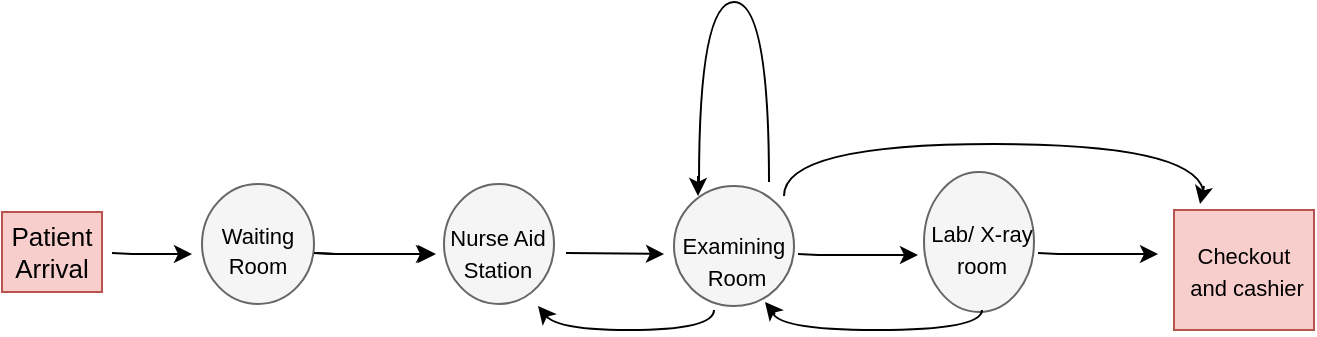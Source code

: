 <mxfile version="20.7.4" type="device"><diagram id="plFByma3Rk6T1w0QIi5-" name="Page-1"><mxGraphModel dx="756" dy="343" grid="1" gridSize="10" guides="1" tooltips="1" connect="1" arrows="1" fold="1" page="1" pageScale="1" pageWidth="850" pageHeight="1100" math="0" shadow="0"><root><mxCell id="0"/><mxCell id="1" parent="0"/><mxCell id="vKa4C0kMqvcgIw1Qs0p8-1" value="&lt;font style=&quot;font-size: 13px;&quot;&gt;Patient Arrival&lt;/font&gt;" style="text;html=1;strokeColor=#b85450;fillColor=#f8cecc;align=center;verticalAlign=middle;whiteSpace=wrap;rounded=0;" vertex="1" parent="1"><mxGeometry x="124" y="154" width="50" height="40" as="geometry"/></mxCell><mxCell id="vKa4C0kMqvcgIw1Qs0p8-2" value="" style="endArrow=classic;html=1;rounded=0;" edge="1" parent="1"><mxGeometry width="50" height="50" relative="1" as="geometry"><mxPoint x="179" y="174.5" as="sourcePoint"/><mxPoint x="219" y="175" as="targetPoint"/><Array as="points"><mxPoint x="189" y="175"/></Array></mxGeometry></mxCell><mxCell id="vKa4C0kMqvcgIw1Qs0p8-3" value="" style="ellipse;whiteSpace=wrap;html=1;fillColor=#f5f5f5;strokeColor=#666666;fontColor=#333333;" vertex="1" parent="1"><mxGeometry x="224" y="140" width="56" height="60" as="geometry"/></mxCell><mxCell id="vKa4C0kMqvcgIw1Qs0p8-5" value="" style="endArrow=classic;html=1;rounded=0;" edge="1" parent="1"><mxGeometry width="50" height="50" relative="1" as="geometry"><mxPoint x="281" y="174.5" as="sourcePoint"/><mxPoint x="341" y="175" as="targetPoint"/><Array as="points"><mxPoint x="291" y="175"/></Array></mxGeometry></mxCell><mxCell id="vKa4C0kMqvcgIw1Qs0p8-6" value="" style="ellipse;whiteSpace=wrap;html=1;fillColor=#f5f5f5;fontColor=#333333;strokeColor=#666666;" vertex="1" parent="1"><mxGeometry x="345" y="140" width="55" height="60" as="geometry"/></mxCell><mxCell id="vKa4C0kMqvcgIw1Qs0p8-7" value="" style="ellipse;whiteSpace=wrap;html=1;fillColor=#f5f5f5;strokeColor=#666666;fontColor=#333333;" vertex="1" parent="1"><mxGeometry x="460" y="141" width="60" height="60" as="geometry"/></mxCell><mxCell id="vKa4C0kMqvcgIw1Qs0p8-8" value="" style="endArrow=classic;html=1;rounded=0;" edge="1" parent="1"><mxGeometry width="50" height="50" relative="1" as="geometry"><mxPoint x="406" y="174.5" as="sourcePoint"/><mxPoint x="455" y="175" as="targetPoint"/><Array as="points"/></mxGeometry></mxCell><mxCell id="vKa4C0kMqvcgIw1Qs0p8-9" value="" style="endArrow=classic;html=1;rounded=0;" edge="1" parent="1"><mxGeometry width="50" height="50" relative="1" as="geometry"><mxPoint x="280" y="174.5" as="sourcePoint"/><mxPoint x="340" y="175" as="targetPoint"/><Array as="points"><mxPoint x="290" y="175"/></Array></mxGeometry></mxCell><mxCell id="vKa4C0kMqvcgIw1Qs0p8-12" value="" style="ellipse;whiteSpace=wrap;html=1;fillColor=#f5f5f5;strokeColor=#666666;fontColor=#333333;" vertex="1" parent="1"><mxGeometry x="585" y="134" width="55" height="70" as="geometry"/></mxCell><mxCell id="vKa4C0kMqvcgIw1Qs0p8-13" value="" style="endArrow=classic;html=1;rounded=0;" edge="1" parent="1"><mxGeometry width="50" height="50" relative="1" as="geometry"><mxPoint x="522" y="175" as="sourcePoint"/><mxPoint x="582" y="175.5" as="targetPoint"/><Array as="points"><mxPoint x="532" y="175.5"/></Array></mxGeometry></mxCell><mxCell id="vKa4C0kMqvcgIw1Qs0p8-14" value="" style="endArrow=classic;html=1;rounded=0;" edge="1" parent="1"><mxGeometry width="50" height="50" relative="1" as="geometry"><mxPoint x="642" y="174.5" as="sourcePoint"/><mxPoint x="702" y="175" as="targetPoint"/><Array as="points"><mxPoint x="652" y="175"/></Array></mxGeometry></mxCell><mxCell id="vKa4C0kMqvcgIw1Qs0p8-16" value="&lt;font style=&quot;font-size: 11px;&quot;&gt;Waiting Room&lt;/font&gt;" style="text;html=1;strokeColor=none;fillColor=none;align=center;verticalAlign=middle;whiteSpace=wrap;rounded=0;" vertex="1" parent="1"><mxGeometry x="231" y="159" width="42" height="28" as="geometry"/></mxCell><mxCell id="vKa4C0kMqvcgIw1Qs0p8-17" value="&lt;font style=&quot;font-size: 11px;&quot;&gt;Nurse Aid&lt;br&gt;Station&lt;/font&gt;" style="text;html=1;strokeColor=none;fillColor=none;align=center;verticalAlign=middle;whiteSpace=wrap;rounded=0;fontSize=13;" vertex="1" parent="1"><mxGeometry x="342" y="159" width="60" height="30" as="geometry"/></mxCell><mxCell id="vKa4C0kMqvcgIw1Qs0p8-18" value="&lt;font style=&quot;font-size: 11px;&quot;&gt;Examining&amp;nbsp;&lt;br&gt;Room&lt;/font&gt;" style="text;html=1;strokeColor=none;fillColor=none;align=center;verticalAlign=middle;whiteSpace=wrap;rounded=0;fontSize=13;" vertex="1" parent="1"><mxGeometry x="460" y="163" width="62.5" height="30" as="geometry"/></mxCell><mxCell id="vKa4C0kMqvcgIw1Qs0p8-19" value="&lt;font style=&quot;font-size: 11px;&quot;&gt;Lab/ X-ray room&lt;/font&gt;" style="text;html=1;strokeColor=none;fillColor=none;align=center;verticalAlign=middle;whiteSpace=wrap;rounded=0;fontSize=13;" vertex="1" parent="1"><mxGeometry x="584" y="157" width="60" height="30" as="geometry"/></mxCell><mxCell id="vKa4C0kMqvcgIw1Qs0p8-20" value="&lt;font style=&quot;font-size: 11px;&quot;&gt;Checkout&lt;br&gt;&amp;nbsp;and cashier&lt;/font&gt;" style="text;html=1;strokeColor=#b85450;fillColor=#f8cecc;align=center;verticalAlign=middle;whiteSpace=wrap;rounded=0;fontSize=13;" vertex="1" parent="1"><mxGeometry x="710" y="153" width="70" height="60" as="geometry"/></mxCell><mxCell id="vKa4C0kMqvcgIw1Qs0p8-23" value="" style="shape=requiredInterface;html=1;verticalLabelPosition=bottom;sketch=0;fontSize=13;direction=north;" vertex="1" parent="1"><mxGeometry x="472.5" y="49" width="35" height="90" as="geometry"/></mxCell><mxCell id="vKa4C0kMqvcgIw1Qs0p8-28" value="" style="endArrow=classic;html=1;rounded=0;fontSize=13;" edge="1" parent="1"><mxGeometry width="50" height="50" relative="1" as="geometry"><mxPoint x="472" y="136" as="sourcePoint"/><mxPoint x="472" y="146" as="targetPoint"/></mxGeometry></mxCell><mxCell id="vKa4C0kMqvcgIw1Qs0p8-29" value="" style="shape=requiredInterface;html=1;verticalLabelPosition=bottom;sketch=0;fontSize=13;direction=south;" vertex="1" parent="1"><mxGeometry x="395" y="203" width="85" height="10" as="geometry"/></mxCell><mxCell id="vKa4C0kMqvcgIw1Qs0p8-30" value="" style="endArrow=classic;html=1;rounded=0;fontSize=13;" edge="1" parent="1"><mxGeometry width="50" height="50" relative="1" as="geometry"><mxPoint x="397" y="207" as="sourcePoint"/><mxPoint x="392" y="201" as="targetPoint"/><Array as="points"/></mxGeometry></mxCell><mxCell id="vKa4C0kMqvcgIw1Qs0p8-31" value="" style="endArrow=classic;html=1;rounded=0;fontSize=13;" edge="1" parent="1"><mxGeometry width="50" height="50" relative="1" as="geometry"><mxPoint x="725" y="141" as="sourcePoint"/><mxPoint x="723" y="150" as="targetPoint"/><Array as="points"/></mxGeometry></mxCell><mxCell id="vKa4C0kMqvcgIw1Qs0p8-33" value="" style="shape=requiredInterface;html=1;verticalLabelPosition=bottom;sketch=0;fontSize=13;direction=south;" vertex="1" parent="1"><mxGeometry x="509" y="203" width="105" height="10" as="geometry"/></mxCell><mxCell id="vKa4C0kMqvcgIw1Qs0p8-40" value="" style="endArrow=classic;html=1;rounded=0;fontSize=13;" edge="1" parent="1"><mxGeometry width="50" height="50" relative="1" as="geometry"><mxPoint x="510.5" y="205" as="sourcePoint"/><mxPoint x="505.5" y="199" as="targetPoint"/><Array as="points"/></mxGeometry></mxCell><mxCell id="vKa4C0kMqvcgIw1Qs0p8-42" value="" style="shape=requiredInterface;html=1;verticalLabelPosition=bottom;sketch=0;fontSize=13;direction=north;" vertex="1" parent="1"><mxGeometry x="515" y="120" width="210" height="26" as="geometry"/></mxCell></root></mxGraphModel></diagram></mxfile>